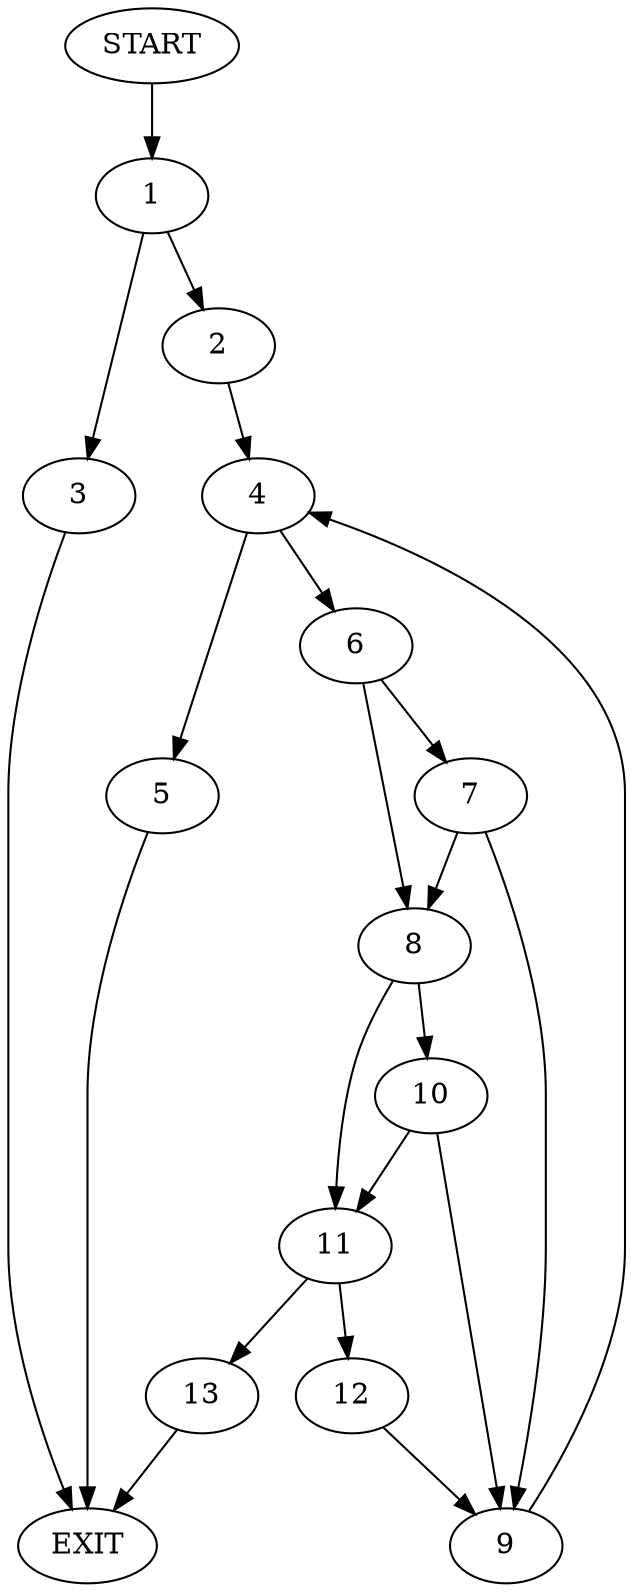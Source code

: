 digraph {
0 [label="START"]
14 [label="EXIT"]
0 -> 1
1 -> 2
1 -> 3
2 -> 4
3 -> 14
4 -> 5
4 -> 6
5 -> 14
6 -> 7
6 -> 8
7 -> 9
7 -> 8
8 -> 10
8 -> 11
9 -> 4
11 -> 12
11 -> 13
10 -> 9
10 -> 11
13 -> 14
12 -> 9
}
